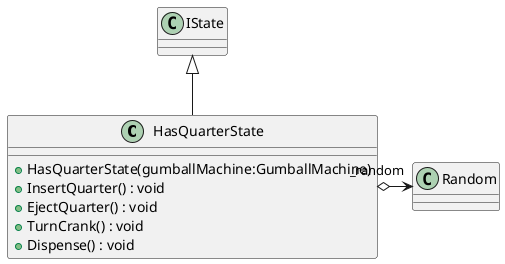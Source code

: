 @startuml
class HasQuarterState {
    + HasQuarterState(gumballMachine:GumballMachine)
    + InsertQuarter() : void
    + EjectQuarter() : void
    + TurnCrank() : void
    + Dispense() : void
}
IState <|-- HasQuarterState
HasQuarterState o-> "_random" Random
@enduml
